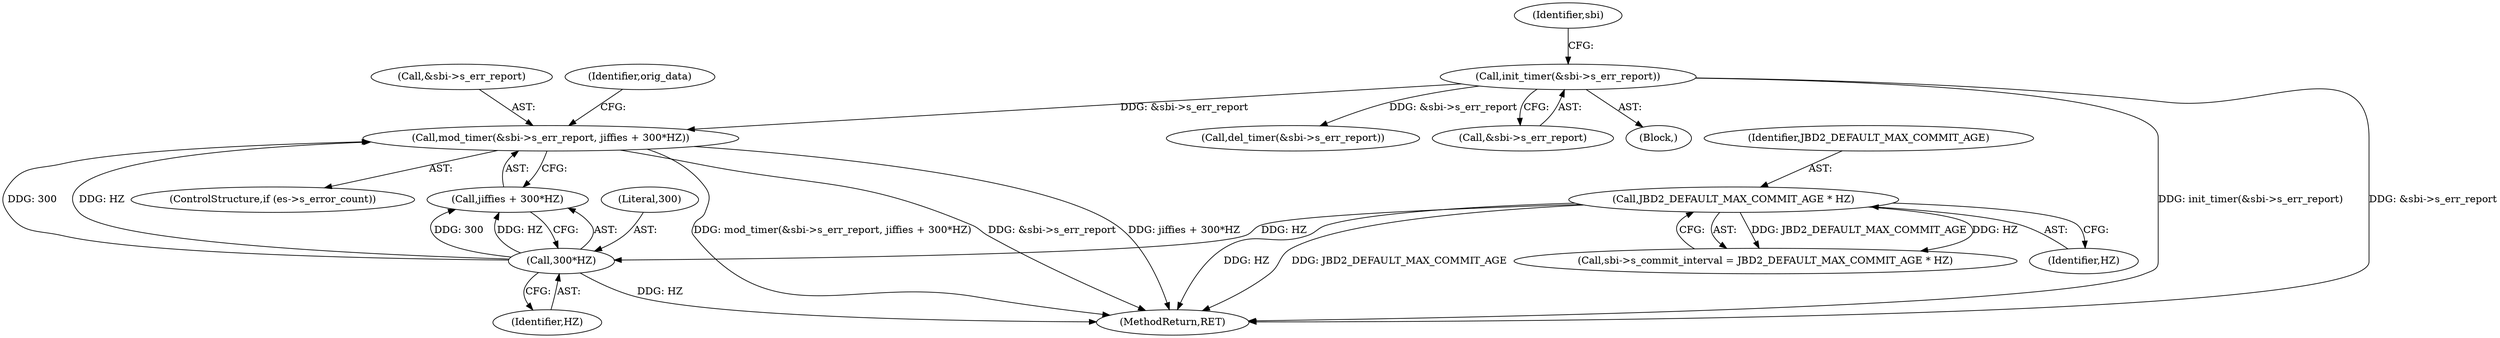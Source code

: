 digraph "0_linux_0449641130f5652b344ef6fa39fa019d7e94660a@pointer" {
"1002058" [label="(Call,mod_timer(&sbi->s_err_report, jiffies + 300*HZ))"];
"1001334" [label="(Call,init_timer(&sbi->s_err_report))"];
"1002065" [label="(Call,300*HZ)"];
"1000494" [label="(Call,JBD2_DEFAULT_MAX_COMMIT_AGE * HZ)"];
"1002227" [label="(MethodReturn,RET)"];
"1002116" [label="(Call,del_timer(&sbi->s_err_report))"];
"1002054" [label="(ControlStructure,if (es->s_error_count))"];
"1002067" [label="(Identifier,HZ)"];
"1002065" [label="(Call,300*HZ)"];
"1000490" [label="(Call,sbi->s_commit_interval = JBD2_DEFAULT_MAX_COMMIT_AGE * HZ)"];
"1002059" [label="(Call,&sbi->s_err_report)"];
"1002069" [label="(Identifier,orig_data)"];
"1001334" [label="(Call,init_timer(&sbi->s_err_report))"];
"1001335" [label="(Call,&sbi->s_err_report)"];
"1001342" [label="(Identifier,sbi)"];
"1000124" [label="(Block,)"];
"1002066" [label="(Literal,300)"];
"1000494" [label="(Call,JBD2_DEFAULT_MAX_COMMIT_AGE * HZ)"];
"1002058" [label="(Call,mod_timer(&sbi->s_err_report, jiffies + 300*HZ))"];
"1000496" [label="(Identifier,HZ)"];
"1002063" [label="(Call,jiffies + 300*HZ)"];
"1000495" [label="(Identifier,JBD2_DEFAULT_MAX_COMMIT_AGE)"];
"1002058" -> "1002054"  [label="AST: "];
"1002058" -> "1002063"  [label="CFG: "];
"1002059" -> "1002058"  [label="AST: "];
"1002063" -> "1002058"  [label="AST: "];
"1002069" -> "1002058"  [label="CFG: "];
"1002058" -> "1002227"  [label="DDG: mod_timer(&sbi->s_err_report, jiffies + 300*HZ)"];
"1002058" -> "1002227"  [label="DDG: &sbi->s_err_report"];
"1002058" -> "1002227"  [label="DDG: jiffies + 300*HZ"];
"1001334" -> "1002058"  [label="DDG: &sbi->s_err_report"];
"1002065" -> "1002058"  [label="DDG: 300"];
"1002065" -> "1002058"  [label="DDG: HZ"];
"1001334" -> "1000124"  [label="AST: "];
"1001334" -> "1001335"  [label="CFG: "];
"1001335" -> "1001334"  [label="AST: "];
"1001342" -> "1001334"  [label="CFG: "];
"1001334" -> "1002227"  [label="DDG: &sbi->s_err_report"];
"1001334" -> "1002227"  [label="DDG: init_timer(&sbi->s_err_report)"];
"1001334" -> "1002116"  [label="DDG: &sbi->s_err_report"];
"1002065" -> "1002063"  [label="AST: "];
"1002065" -> "1002067"  [label="CFG: "];
"1002066" -> "1002065"  [label="AST: "];
"1002067" -> "1002065"  [label="AST: "];
"1002063" -> "1002065"  [label="CFG: "];
"1002065" -> "1002227"  [label="DDG: HZ"];
"1002065" -> "1002063"  [label="DDG: 300"];
"1002065" -> "1002063"  [label="DDG: HZ"];
"1000494" -> "1002065"  [label="DDG: HZ"];
"1000494" -> "1000490"  [label="AST: "];
"1000494" -> "1000496"  [label="CFG: "];
"1000495" -> "1000494"  [label="AST: "];
"1000496" -> "1000494"  [label="AST: "];
"1000490" -> "1000494"  [label="CFG: "];
"1000494" -> "1002227"  [label="DDG: HZ"];
"1000494" -> "1002227"  [label="DDG: JBD2_DEFAULT_MAX_COMMIT_AGE"];
"1000494" -> "1000490"  [label="DDG: JBD2_DEFAULT_MAX_COMMIT_AGE"];
"1000494" -> "1000490"  [label="DDG: HZ"];
}
